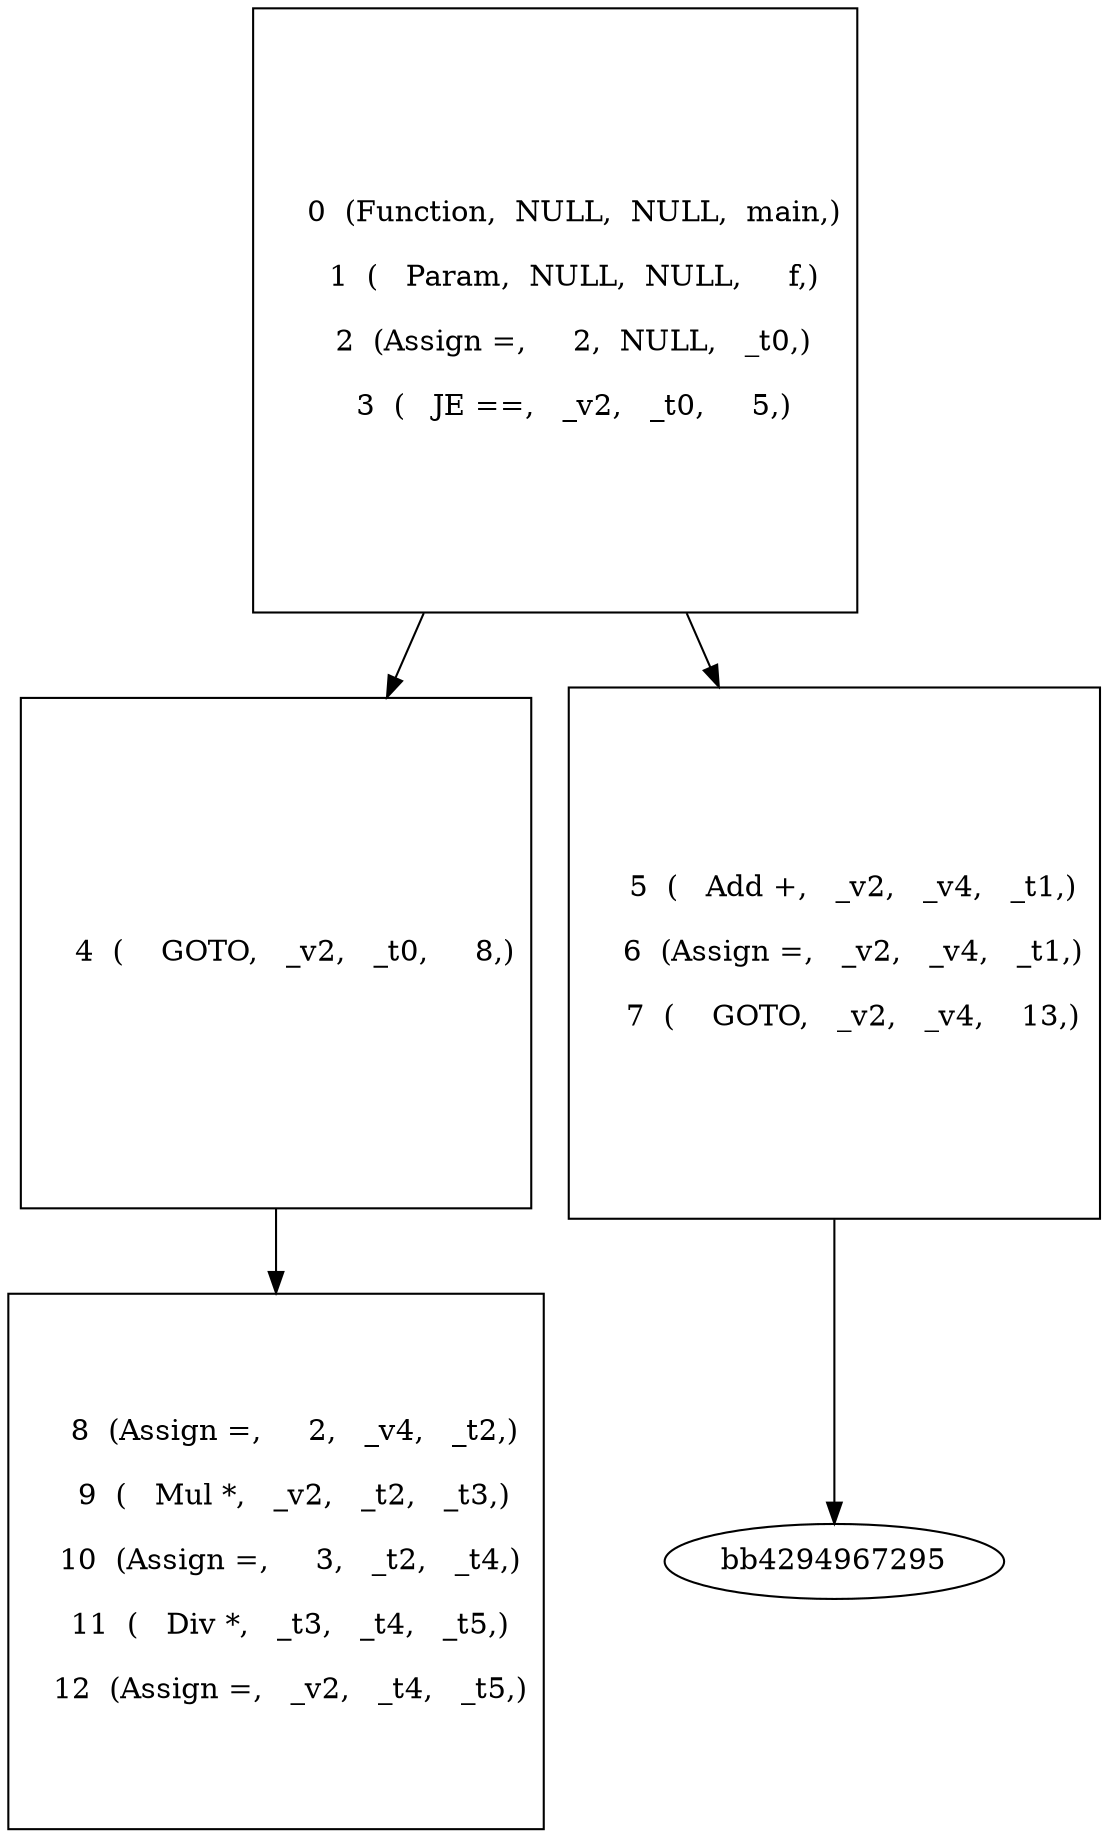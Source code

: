 digraph G{
bb0[shape="square" label="
    0  (Function,  NULL,  NULL,  main,)\n
    1  (   Param,  NULL,  NULL,     f,)\n
    2  (Assign =,     2,  NULL,   _t0,)\n
    3  (   JE ==,   _v2,   _t0,     5,)\n
"]
bb1[shape="square" label="
    4  (    GOTO,   _v2,   _t0,     8,)\n
"]
bb2[shape="square" label="
    5  (   Add +,   _v2,   _v4,   _t1,)\n
    6  (Assign =,   _v2,   _v4,   _t1,)\n
    7  (    GOTO,   _v2,   _v4,    13,)\n
"]
bb3[shape="square" label="
    8  (Assign =,     2,   _v4,   _t2,)\n
    9  (   Mul *,   _v2,   _t2,   _t3,)\n
   10  (Assign =,     3,   _t2,   _t4,)\n
   11  (   Div *,   _t3,   _t4,   _t5,)\n
   12  (Assign =,   _v2,   _t4,   _t5,)\n
"]
bb0 -> bb2
bb0 -> bb1
bb1 -> bb3
bb2 -> bb4294967295
}